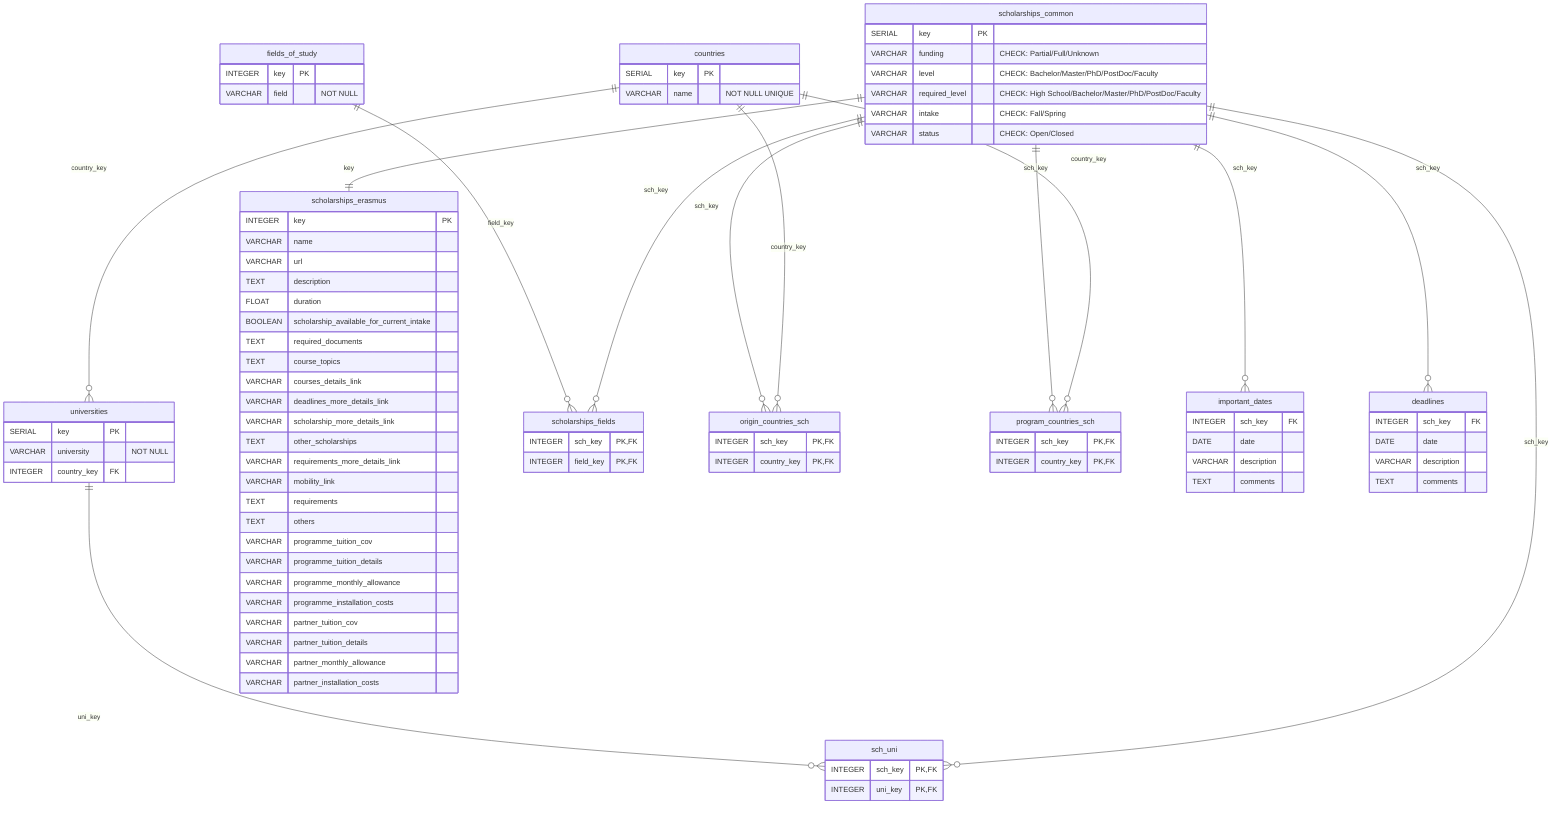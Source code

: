 erDiagram
    countries {
        SERIAL key PK
        VARCHAR name "NOT NULL UNIQUE"
    }
    
    fields_of_study {
        INTEGER key PK
        VARCHAR field "NOT NULL"
    }
    
    scholarships_common {
        SERIAL key PK
        VARCHAR funding "CHECK: Partial/Full/Unknown"
        VARCHAR level "CHECK: Bachelor/Master/PhD/PostDoc/Faculty"
        VARCHAR required_level "CHECK: High School/Bachelor/Master/PhD/PostDoc/Faculty"
        VARCHAR intake "CHECK: Fall/Spring"
        VARCHAR status "CHECK: Open/Closed"
    }
    
    universities {
        SERIAL key PK
        VARCHAR university "NOT NULL"
        INTEGER country_key FK
    }
    
    scholarships_erasmus {
        INTEGER key PK
        VARCHAR name
        VARCHAR url
        TEXT description
        FLOAT duration
        BOOLEAN scholarship_available_for_current_intake
        TEXT required_documents
        TEXT course_topics
        VARCHAR courses_details_link
        VARCHAR deadlines_more_details_link
        VARCHAR scholarship_more_details_link
        TEXT other_scholarships
        VARCHAR requirements_more_details_link
        VARCHAR mobility_link
        TEXT requirements
        TEXT others
        VARCHAR programme_tuition_cov
        VARCHAR programme_tuition_details
        VARCHAR programme_monthly_allowance
        VARCHAR programme_installation_costs
        VARCHAR partner_tuition_cov
        VARCHAR partner_tuition_details
        VARCHAR partner_monthly_allowance
        VARCHAR partner_installation_costs
    }
    
    scholarships_fields {
        INTEGER sch_key PK,FK
        INTEGER field_key PK,FK
    }
    
    origin_countries_sch {
        INTEGER sch_key PK,FK
        INTEGER country_key PK,FK
    }
    
    program_countries_sch {
        INTEGER sch_key PK,FK
        INTEGER country_key PK,FK
    }
    
    important_dates {
        INTEGER sch_key FK
        DATE date
        VARCHAR description
        TEXT comments
    }
    
    deadlines {
        INTEGER sch_key FK
        DATE date
        VARCHAR description
        TEXT comments
    }
    
    sch_uni {
        INTEGER sch_key PK,FK
        INTEGER uni_key PK,FK
    }

    %% Relationships
    countries ||--o{ universities : "country_key"
    countries ||--o{ origin_countries_sch : "country_key"
    countries ||--o{ program_countries_sch : "country_key"
    
    scholarships_common ||--|| scholarships_erasmus : "key"
    scholarships_common ||--o{ scholarships_fields : "sch_key"
    scholarships_common ||--o{ origin_countries_sch : "sch_key"
    scholarships_common ||--o{ program_countries_sch : "sch_key"
    scholarships_common ||--o{ important_dates : "sch_key"
    scholarships_common ||--o{ deadlines : "sch_key"
    scholarships_common ||--o{ sch_uni : "sch_key"
    
    fields_of_study ||--o{ scholarships_fields : "field_key"
    
    universities ||--o{ sch_uni : "uni_key"